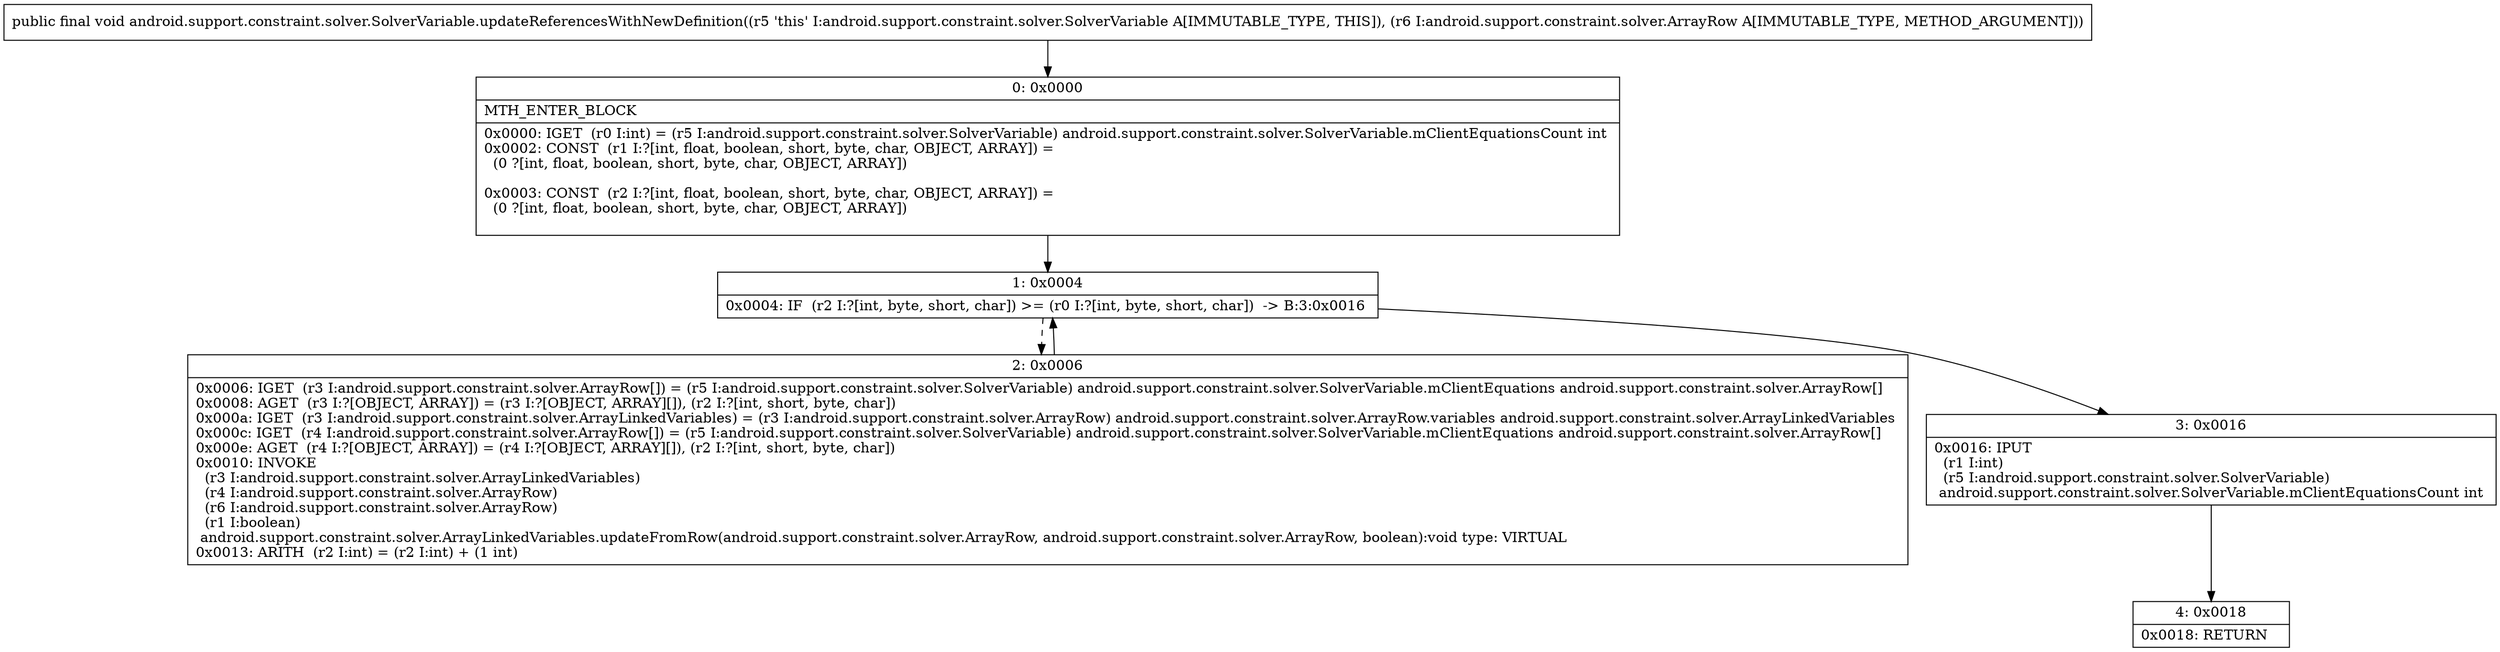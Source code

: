digraph "CFG forandroid.support.constraint.solver.SolverVariable.updateReferencesWithNewDefinition(Landroid\/support\/constraint\/solver\/ArrayRow;)V" {
Node_0 [shape=record,label="{0\:\ 0x0000|MTH_ENTER_BLOCK\l|0x0000: IGET  (r0 I:int) = (r5 I:android.support.constraint.solver.SolverVariable) android.support.constraint.solver.SolverVariable.mClientEquationsCount int \l0x0002: CONST  (r1 I:?[int, float, boolean, short, byte, char, OBJECT, ARRAY]) = \l  (0 ?[int, float, boolean, short, byte, char, OBJECT, ARRAY])\l \l0x0003: CONST  (r2 I:?[int, float, boolean, short, byte, char, OBJECT, ARRAY]) = \l  (0 ?[int, float, boolean, short, byte, char, OBJECT, ARRAY])\l \l}"];
Node_1 [shape=record,label="{1\:\ 0x0004|0x0004: IF  (r2 I:?[int, byte, short, char]) \>= (r0 I:?[int, byte, short, char])  \-\> B:3:0x0016 \l}"];
Node_2 [shape=record,label="{2\:\ 0x0006|0x0006: IGET  (r3 I:android.support.constraint.solver.ArrayRow[]) = (r5 I:android.support.constraint.solver.SolverVariable) android.support.constraint.solver.SolverVariable.mClientEquations android.support.constraint.solver.ArrayRow[] \l0x0008: AGET  (r3 I:?[OBJECT, ARRAY]) = (r3 I:?[OBJECT, ARRAY][]), (r2 I:?[int, short, byte, char]) \l0x000a: IGET  (r3 I:android.support.constraint.solver.ArrayLinkedVariables) = (r3 I:android.support.constraint.solver.ArrayRow) android.support.constraint.solver.ArrayRow.variables android.support.constraint.solver.ArrayLinkedVariables \l0x000c: IGET  (r4 I:android.support.constraint.solver.ArrayRow[]) = (r5 I:android.support.constraint.solver.SolverVariable) android.support.constraint.solver.SolverVariable.mClientEquations android.support.constraint.solver.ArrayRow[] \l0x000e: AGET  (r4 I:?[OBJECT, ARRAY]) = (r4 I:?[OBJECT, ARRAY][]), (r2 I:?[int, short, byte, char]) \l0x0010: INVOKE  \l  (r3 I:android.support.constraint.solver.ArrayLinkedVariables)\l  (r4 I:android.support.constraint.solver.ArrayRow)\l  (r6 I:android.support.constraint.solver.ArrayRow)\l  (r1 I:boolean)\l android.support.constraint.solver.ArrayLinkedVariables.updateFromRow(android.support.constraint.solver.ArrayRow, android.support.constraint.solver.ArrayRow, boolean):void type: VIRTUAL \l0x0013: ARITH  (r2 I:int) = (r2 I:int) + (1 int) \l}"];
Node_3 [shape=record,label="{3\:\ 0x0016|0x0016: IPUT  \l  (r1 I:int)\l  (r5 I:android.support.constraint.solver.SolverVariable)\l android.support.constraint.solver.SolverVariable.mClientEquationsCount int \l}"];
Node_4 [shape=record,label="{4\:\ 0x0018|0x0018: RETURN   \l}"];
MethodNode[shape=record,label="{public final void android.support.constraint.solver.SolverVariable.updateReferencesWithNewDefinition((r5 'this' I:android.support.constraint.solver.SolverVariable A[IMMUTABLE_TYPE, THIS]), (r6 I:android.support.constraint.solver.ArrayRow A[IMMUTABLE_TYPE, METHOD_ARGUMENT])) }"];
MethodNode -> Node_0;
Node_0 -> Node_1;
Node_1 -> Node_2[style=dashed];
Node_1 -> Node_3;
Node_2 -> Node_1;
Node_3 -> Node_4;
}

